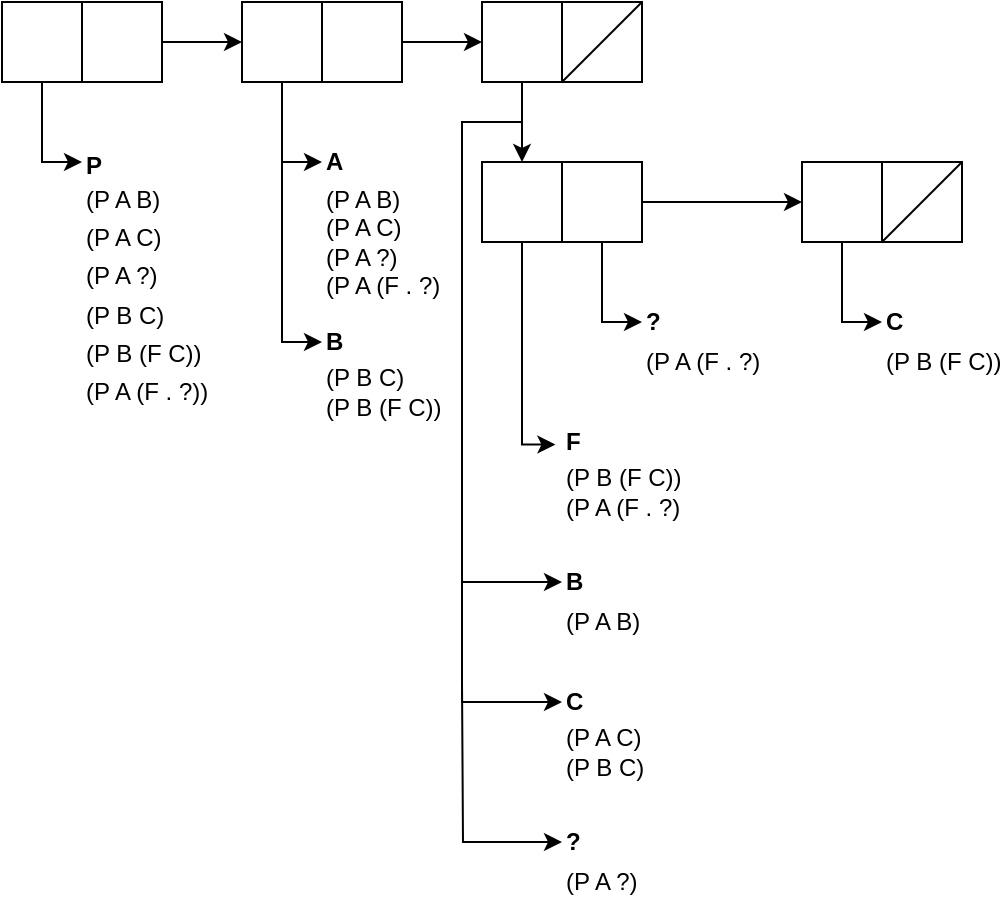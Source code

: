 <mxfile version="17.2.1" type="device"><diagram id="U145w6UBikSHUpAzq8nc" name="Page-1"><mxGraphModel dx="521" dy="393" grid="1" gridSize="10" guides="1" tooltips="1" connect="1" arrows="1" fold="1" page="1" pageScale="1" pageWidth="550" pageHeight="500" math="0" shadow="0"><root><mxCell id="0"/><mxCell id="1" parent="0"/><mxCell id="BsIFLwDWLHfQCLzlP4ec-3" value="" style="group" parent="1" vertex="1" connectable="0"><mxGeometry x="10" y="10" width="80" height="40" as="geometry"/></mxCell><mxCell id="BsIFLwDWLHfQCLzlP4ec-1" value="" style="whiteSpace=wrap;html=1;aspect=fixed;fontSize=16;" parent="BsIFLwDWLHfQCLzlP4ec-3" vertex="1"><mxGeometry width="40" height="40" as="geometry"/></mxCell><mxCell id="BsIFLwDWLHfQCLzlP4ec-2" value="" style="whiteSpace=wrap;html=1;aspect=fixed;fontSize=16;" parent="BsIFLwDWLHfQCLzlP4ec-3" vertex="1"><mxGeometry x="40" width="40" height="40" as="geometry"/></mxCell><mxCell id="BsIFLwDWLHfQCLzlP4ec-4" value="" style="group" parent="1" vertex="1" connectable="0"><mxGeometry x="130" y="10" width="80" height="40" as="geometry"/></mxCell><mxCell id="BsIFLwDWLHfQCLzlP4ec-5" value="" style="whiteSpace=wrap;html=1;aspect=fixed;fontSize=16;" parent="BsIFLwDWLHfQCLzlP4ec-4" vertex="1"><mxGeometry width="40" height="40" as="geometry"/></mxCell><mxCell id="BsIFLwDWLHfQCLzlP4ec-6" value="" style="whiteSpace=wrap;html=1;aspect=fixed;fontSize=16;" parent="BsIFLwDWLHfQCLzlP4ec-4" vertex="1"><mxGeometry x="40" width="40" height="40" as="geometry"/></mxCell><mxCell id="BsIFLwDWLHfQCLzlP4ec-7" value="" style="group" parent="1" vertex="1" connectable="0"><mxGeometry x="250" y="10" width="80" height="40" as="geometry"/></mxCell><mxCell id="BsIFLwDWLHfQCLzlP4ec-8" value="" style="whiteSpace=wrap;html=1;aspect=fixed;fontSize=16;" parent="BsIFLwDWLHfQCLzlP4ec-7" vertex="1"><mxGeometry width="40" height="40" as="geometry"/></mxCell><mxCell id="BsIFLwDWLHfQCLzlP4ec-9" value="" style="whiteSpace=wrap;html=1;aspect=fixed;fontSize=16;" parent="BsIFLwDWLHfQCLzlP4ec-7" vertex="1"><mxGeometry x="40" width="40" height="40" as="geometry"/></mxCell><mxCell id="BsIFLwDWLHfQCLzlP4ec-21" value="" style="endArrow=none;html=1;rounded=0;fontSize=16;entryX=1;entryY=0;entryDx=0;entryDy=0;exitX=1;exitY=1;exitDx=0;exitDy=0;" parent="BsIFLwDWLHfQCLzlP4ec-7" source="BsIFLwDWLHfQCLzlP4ec-8" target="BsIFLwDWLHfQCLzlP4ec-9" edge="1"><mxGeometry width="50" height="50" relative="1" as="geometry"><mxPoint y="250" as="sourcePoint"/><mxPoint x="50" y="200" as="targetPoint"/></mxGeometry></mxCell><mxCell id="BsIFLwDWLHfQCLzlP4ec-10" value="" style="group" parent="1" vertex="1" connectable="0"><mxGeometry x="250" y="90" width="80" height="40" as="geometry"/></mxCell><mxCell id="BsIFLwDWLHfQCLzlP4ec-11" value="" style="whiteSpace=wrap;html=1;aspect=fixed;fontSize=16;" parent="BsIFLwDWLHfQCLzlP4ec-10" vertex="1"><mxGeometry width="40" height="40" as="geometry"/></mxCell><mxCell id="BsIFLwDWLHfQCLzlP4ec-12" value="" style="whiteSpace=wrap;html=1;aspect=fixed;fontSize=16;" parent="BsIFLwDWLHfQCLzlP4ec-10" vertex="1"><mxGeometry x="40" width="40" height="40" as="geometry"/></mxCell><mxCell id="BsIFLwDWLHfQCLzlP4ec-13" value="" style="group" parent="1" vertex="1" connectable="0"><mxGeometry x="410" y="90" width="80" height="40" as="geometry"/></mxCell><mxCell id="BsIFLwDWLHfQCLzlP4ec-14" value="" style="whiteSpace=wrap;html=1;aspect=fixed;fontSize=16;" parent="BsIFLwDWLHfQCLzlP4ec-13" vertex="1"><mxGeometry width="40" height="40" as="geometry"/></mxCell><mxCell id="BsIFLwDWLHfQCLzlP4ec-15" value="" style="whiteSpace=wrap;html=1;aspect=fixed;fontSize=16;" parent="BsIFLwDWLHfQCLzlP4ec-13" vertex="1"><mxGeometry x="40" width="40" height="40" as="geometry"/></mxCell><mxCell id="BsIFLwDWLHfQCLzlP4ec-22" value="" style="endArrow=none;html=1;rounded=0;fontSize=16;entryX=1;entryY=0;entryDx=0;entryDy=0;exitX=1;exitY=1;exitDx=0;exitDy=0;" parent="BsIFLwDWLHfQCLzlP4ec-13" edge="1"><mxGeometry width="50" height="50" relative="1" as="geometry"><mxPoint x="40" y="40" as="sourcePoint"/><mxPoint x="80" as="targetPoint"/></mxGeometry></mxCell><mxCell id="BsIFLwDWLHfQCLzlP4ec-17" style="edgeStyle=orthogonalEdgeStyle;rounded=0;orthogonalLoop=1;jettySize=auto;html=1;exitX=1;exitY=0.5;exitDx=0;exitDy=0;entryX=0;entryY=0.5;entryDx=0;entryDy=0;fontSize=16;" parent="1" source="BsIFLwDWLHfQCLzlP4ec-2" target="BsIFLwDWLHfQCLzlP4ec-5" edge="1"><mxGeometry relative="1" as="geometry"/></mxCell><mxCell id="BsIFLwDWLHfQCLzlP4ec-18" style="edgeStyle=orthogonalEdgeStyle;rounded=0;orthogonalLoop=1;jettySize=auto;html=1;entryX=0;entryY=0.5;entryDx=0;entryDy=0;fontSize=16;" parent="1" source="BsIFLwDWLHfQCLzlP4ec-6" target="BsIFLwDWLHfQCLzlP4ec-8" edge="1"><mxGeometry relative="1" as="geometry"/></mxCell><mxCell id="BsIFLwDWLHfQCLzlP4ec-19" style="edgeStyle=orthogonalEdgeStyle;rounded=0;orthogonalLoop=1;jettySize=auto;html=1;exitX=0.5;exitY=1;exitDx=0;exitDy=0;entryX=0.5;entryY=0;entryDx=0;entryDy=0;fontSize=16;" parent="1" source="BsIFLwDWLHfQCLzlP4ec-8" target="BsIFLwDWLHfQCLzlP4ec-11" edge="1"><mxGeometry relative="1" as="geometry"><Array as="points"><mxPoint x="270" y="70"/><mxPoint x="270" y="70"/></Array></mxGeometry></mxCell><mxCell id="BsIFLwDWLHfQCLzlP4ec-20" value="" style="endArrow=classic;html=1;rounded=0;fontSize=16;exitX=1;exitY=0.5;exitDx=0;exitDy=0;" parent="1" source="BsIFLwDWLHfQCLzlP4ec-12" edge="1"><mxGeometry width="50" height="50" relative="1" as="geometry"><mxPoint x="250" y="260" as="sourcePoint"/><mxPoint x="410" y="110" as="targetPoint"/></mxGeometry></mxCell><mxCell id="BsIFLwDWLHfQCLzlP4ec-23" value="&lt;font style=&quot;font-size: 12px&quot;&gt;&lt;b&gt;P&lt;/b&gt;&lt;br&gt;&lt;/font&gt;" style="text;html=1;strokeColor=none;fillColor=none;align=left;verticalAlign=middle;whiteSpace=wrap;rounded=0;fontSize=16;" parent="1" vertex="1"><mxGeometry x="50" y="80" width="70" height="20" as="geometry"/></mxCell><mxCell id="BsIFLwDWLHfQCLzlP4ec-25" style="edgeStyle=orthogonalEdgeStyle;rounded=0;orthogonalLoop=1;jettySize=auto;html=1;exitX=0.5;exitY=1;exitDx=0;exitDy=0;fontSize=12;entryX=0;entryY=0;entryDx=0;entryDy=0;" parent="1" source="BsIFLwDWLHfQCLzlP4ec-1" target="BsIFLwDWLHfQCLzlP4ec-32" edge="1"><mxGeometry relative="1" as="geometry"><mxPoint x="40" y="82" as="targetPoint"/><Array as="points"><mxPoint x="30" y="90"/></Array></mxGeometry></mxCell><mxCell id="BsIFLwDWLHfQCLzlP4ec-26" value="&lt;div&gt;&lt;b&gt;A&lt;/b&gt;&lt;/div&gt;" style="text;html=1;strokeColor=none;fillColor=none;align=left;verticalAlign=middle;whiteSpace=wrap;rounded=0;fontSize=12;" parent="1" vertex="1"><mxGeometry x="170" y="80" width="70" height="20" as="geometry"/></mxCell><mxCell id="BsIFLwDWLHfQCLzlP4ec-27" value="&lt;div&gt;&lt;b&gt;B&lt;/b&gt;&lt;/div&gt;" style="text;html=1;strokeColor=none;fillColor=none;align=left;verticalAlign=middle;whiteSpace=wrap;rounded=0;fontSize=12;" parent="1" vertex="1"><mxGeometry x="170" y="170" width="70" height="20" as="geometry"/></mxCell><mxCell id="BsIFLwDWLHfQCLzlP4ec-29" style="edgeStyle=orthogonalEdgeStyle;rounded=0;orthogonalLoop=1;jettySize=auto;html=1;fontSize=12;" parent="1" source="BsIFLwDWLHfQCLzlP4ec-5" edge="1"><mxGeometry relative="1" as="geometry"><mxPoint x="170" y="90" as="targetPoint"/><Array as="points"><mxPoint x="150" y="90"/><mxPoint x="170" y="90"/></Array></mxGeometry></mxCell><mxCell id="BsIFLwDWLHfQCLzlP4ec-32" value="&lt;font style=&quot;font-size: 12px&quot;&gt;(P A B)&lt;br&gt;(P A C)&lt;br&gt;(P A ?)&lt;br&gt;(P B C)&lt;br&gt;(P B (F C))&lt;br&gt;(P A (F . ?))&lt;/font&gt;" style="text;html=1;strokeColor=none;fillColor=none;align=left;verticalAlign=middle;whiteSpace=wrap;rounded=0;fontSize=16;" parent="1" vertex="1"><mxGeometry x="50" y="90" width="70" height="130" as="geometry"/></mxCell><mxCell id="BsIFLwDWLHfQCLzlP4ec-33" value="&lt;div&gt;(P A B)&lt;br&gt;&lt;/div&gt;&lt;div&gt;(P A C)&lt;/div&gt;&lt;div&gt;(P A ?)&lt;/div&gt;&lt;div&gt;(P A (F . ?)&lt;/div&gt;" style="text;html=1;strokeColor=none;fillColor=none;align=left;verticalAlign=middle;whiteSpace=wrap;rounded=0;fontSize=12;" parent="1" vertex="1"><mxGeometry x="170" y="100" width="70" height="60" as="geometry"/></mxCell><mxCell id="BsIFLwDWLHfQCLzlP4ec-35" value="&lt;div&gt;(P B C)&lt;br&gt;&lt;/div&gt;&lt;div&gt;&lt;div&gt;(P B (F C))&lt;/div&gt;&lt;/div&gt;" style="text;html=1;strokeColor=none;fillColor=none;align=left;verticalAlign=middle;whiteSpace=wrap;rounded=0;fontSize=12;" parent="1" vertex="1"><mxGeometry x="170" y="190" width="70" height="30" as="geometry"/></mxCell><mxCell id="BsIFLwDWLHfQCLzlP4ec-37" style="edgeStyle=orthogonalEdgeStyle;rounded=0;orthogonalLoop=1;jettySize=auto;html=1;entryX=0;entryY=0.5;entryDx=0;entryDy=0;fontSize=12;" parent="1" source="BsIFLwDWLHfQCLzlP4ec-5" target="BsIFLwDWLHfQCLzlP4ec-27" edge="1"><mxGeometry relative="1" as="geometry"/></mxCell><mxCell id="BsIFLwDWLHfQCLzlP4ec-38" value="&lt;b&gt;?&lt;/b&gt;" style="text;html=1;strokeColor=none;fillColor=none;align=left;verticalAlign=middle;whiteSpace=wrap;rounded=0;fontSize=12;" parent="1" vertex="1"><mxGeometry x="330" y="160" width="60" height="20" as="geometry"/></mxCell><mxCell id="BsIFLwDWLHfQCLzlP4ec-39" style="edgeStyle=orthogonalEdgeStyle;rounded=0;orthogonalLoop=1;jettySize=auto;html=1;entryX=0;entryY=0.5;entryDx=0;entryDy=0;fontSize=12;" parent="1" source="BsIFLwDWLHfQCLzlP4ec-12" target="BsIFLwDWLHfQCLzlP4ec-38" edge="1"><mxGeometry relative="1" as="geometry"/></mxCell><mxCell id="BsIFLwDWLHfQCLzlP4ec-40" value="(P A (F . ?)" style="text;html=1;strokeColor=none;fillColor=none;align=left;verticalAlign=middle;whiteSpace=wrap;rounded=0;fontSize=12;" parent="1" vertex="1"><mxGeometry x="330" y="180" width="60" height="20" as="geometry"/></mxCell><mxCell id="BsIFLwDWLHfQCLzlP4ec-41" value="&lt;b&gt;F&lt;/b&gt;" style="text;html=1;strokeColor=none;fillColor=none;align=left;verticalAlign=middle;whiteSpace=wrap;rounded=0;fontSize=12;" parent="1" vertex="1"><mxGeometry x="290" y="220" width="60" height="20" as="geometry"/></mxCell><mxCell id="BsIFLwDWLHfQCLzlP4ec-42" value="(P B (F C))&lt;br&gt;(P A (F . ?)" style="text;html=1;strokeColor=none;fillColor=none;align=left;verticalAlign=middle;whiteSpace=wrap;rounded=0;fontSize=12;" parent="1" vertex="1"><mxGeometry x="290" y="240" width="70" height="30" as="geometry"/></mxCell><mxCell id="BsIFLwDWLHfQCLzlP4ec-43" style="edgeStyle=orthogonalEdgeStyle;rounded=0;orthogonalLoop=1;jettySize=auto;html=1;entryX=-0.055;entryY=0.564;entryDx=0;entryDy=0;entryPerimeter=0;fontSize=12;" parent="1" source="BsIFLwDWLHfQCLzlP4ec-11" target="BsIFLwDWLHfQCLzlP4ec-41" edge="1"><mxGeometry relative="1" as="geometry"><Array as="points"><mxPoint x="270" y="231"/></Array></mxGeometry></mxCell><mxCell id="BsIFLwDWLHfQCLzlP4ec-44" value="&lt;b&gt;B&lt;/b&gt;" style="text;html=1;strokeColor=none;fillColor=none;align=left;verticalAlign=middle;whiteSpace=wrap;rounded=0;fontSize=12;" parent="1" vertex="1"><mxGeometry x="290" y="290" width="60" height="20" as="geometry"/></mxCell><mxCell id="BsIFLwDWLHfQCLzlP4ec-45" value="(P A B)" style="text;html=1;strokeColor=none;fillColor=none;align=left;verticalAlign=middle;whiteSpace=wrap;rounded=0;fontSize=12;" parent="1" vertex="1"><mxGeometry x="290" y="310" width="70" height="20" as="geometry"/></mxCell><mxCell id="BsIFLwDWLHfQCLzlP4ec-46" value="&lt;b&gt;C&lt;/b&gt;" style="text;html=1;strokeColor=none;fillColor=none;align=left;verticalAlign=middle;whiteSpace=wrap;rounded=0;fontSize=12;" parent="1" vertex="1"><mxGeometry x="290" y="350" width="60" height="20" as="geometry"/></mxCell><mxCell id="BsIFLwDWLHfQCLzlP4ec-47" value="(P A C)&lt;br&gt;(P B C)" style="text;html=1;strokeColor=none;fillColor=none;align=left;verticalAlign=middle;whiteSpace=wrap;rounded=0;fontSize=12;" parent="1" vertex="1"><mxGeometry x="290" y="370" width="70" height="30" as="geometry"/></mxCell><mxCell id="cvQA04_Hx9fbZ2hVyq6K-1" style="edgeStyle=orthogonalEdgeStyle;rounded=0;orthogonalLoop=1;jettySize=auto;html=1;endArrow=none;endFill=0;startArrow=classic;startFill=1;" edge="1" parent="1" source="BsIFLwDWLHfQCLzlP4ec-48"><mxGeometry relative="1" as="geometry"><mxPoint x="240" y="350" as="targetPoint"/></mxGeometry></mxCell><mxCell id="BsIFLwDWLHfQCLzlP4ec-48" value="&lt;b&gt;?&lt;/b&gt;" style="text;html=1;strokeColor=none;fillColor=none;align=left;verticalAlign=middle;whiteSpace=wrap;rounded=0;fontSize=12;" parent="1" vertex="1"><mxGeometry x="290" y="420" width="60" height="20" as="geometry"/></mxCell><mxCell id="BsIFLwDWLHfQCLzlP4ec-49" value="(P A ?)" style="text;html=1;strokeColor=none;fillColor=none;align=left;verticalAlign=middle;whiteSpace=wrap;rounded=0;fontSize=12;" parent="1" vertex="1"><mxGeometry x="290" y="440" width="60" height="20" as="geometry"/></mxCell><mxCell id="BsIFLwDWLHfQCLzlP4ec-50" value="" style="endArrow=classic;html=1;rounded=0;fontSize=12;edgeStyle=orthogonalEdgeStyle;entryX=0;entryY=0.5;entryDx=0;entryDy=0;" parent="1" target="BsIFLwDWLHfQCLzlP4ec-44" edge="1"><mxGeometry width="50" height="50" relative="1" as="geometry"><mxPoint x="270" y="70" as="sourcePoint"/><mxPoint x="320" y="150" as="targetPoint"/><Array as="points"><mxPoint x="240" y="70"/><mxPoint x="240" y="300"/></Array></mxGeometry></mxCell><mxCell id="BsIFLwDWLHfQCLzlP4ec-51" value="" style="endArrow=classic;html=1;rounded=0;fontSize=12;edgeStyle=orthogonalEdgeStyle;" parent="1" edge="1"><mxGeometry width="50" height="50" relative="1" as="geometry"><mxPoint x="270" y="50" as="sourcePoint"/><mxPoint x="290" y="360" as="targetPoint"/><Array as="points"><mxPoint x="270" y="70"/><mxPoint x="240" y="70"/><mxPoint x="240" y="360"/></Array></mxGeometry></mxCell><mxCell id="cvQA04_Hx9fbZ2hVyq6K-3" style="edgeStyle=orthogonalEdgeStyle;rounded=0;orthogonalLoop=1;jettySize=auto;html=1;startArrow=classic;startFill=1;endArrow=none;endFill=0;entryX=0.5;entryY=1;entryDx=0;entryDy=0;" edge="1" parent="1" source="BsIFLwDWLHfQCLzlP4ec-53" target="BsIFLwDWLHfQCLzlP4ec-14"><mxGeometry relative="1" as="geometry"><mxPoint x="430" y="140" as="targetPoint"/><Array as="points"><mxPoint x="430" y="170"/></Array></mxGeometry></mxCell><mxCell id="BsIFLwDWLHfQCLzlP4ec-53" value="&lt;b&gt;C&lt;/b&gt;" style="text;html=1;strokeColor=none;fillColor=none;align=left;verticalAlign=middle;whiteSpace=wrap;rounded=0;fontSize=12;" parent="1" vertex="1"><mxGeometry x="450" y="160" width="60" height="20" as="geometry"/></mxCell><mxCell id="BsIFLwDWLHfQCLzlP4ec-54" value="(P B (F C))" style="text;html=1;strokeColor=none;fillColor=none;align=left;verticalAlign=middle;whiteSpace=wrap;rounded=0;fontSize=12;" parent="1" vertex="1"><mxGeometry x="450" y="180" width="60" height="20" as="geometry"/></mxCell><mxCell id="cvQA04_Hx9fbZ2hVyq6K-2" style="edgeStyle=orthogonalEdgeStyle;rounded=0;orthogonalLoop=1;jettySize=auto;html=1;exitX=0.5;exitY=1;exitDx=0;exitDy=0;startArrow=classic;startFill=1;endArrow=none;endFill=0;" edge="1" parent="1" source="BsIFLwDWLHfQCLzlP4ec-14"><mxGeometry relative="1" as="geometry"><mxPoint x="430" y="130" as="targetPoint"/></mxGeometry></mxCell></root></mxGraphModel></diagram></mxfile>